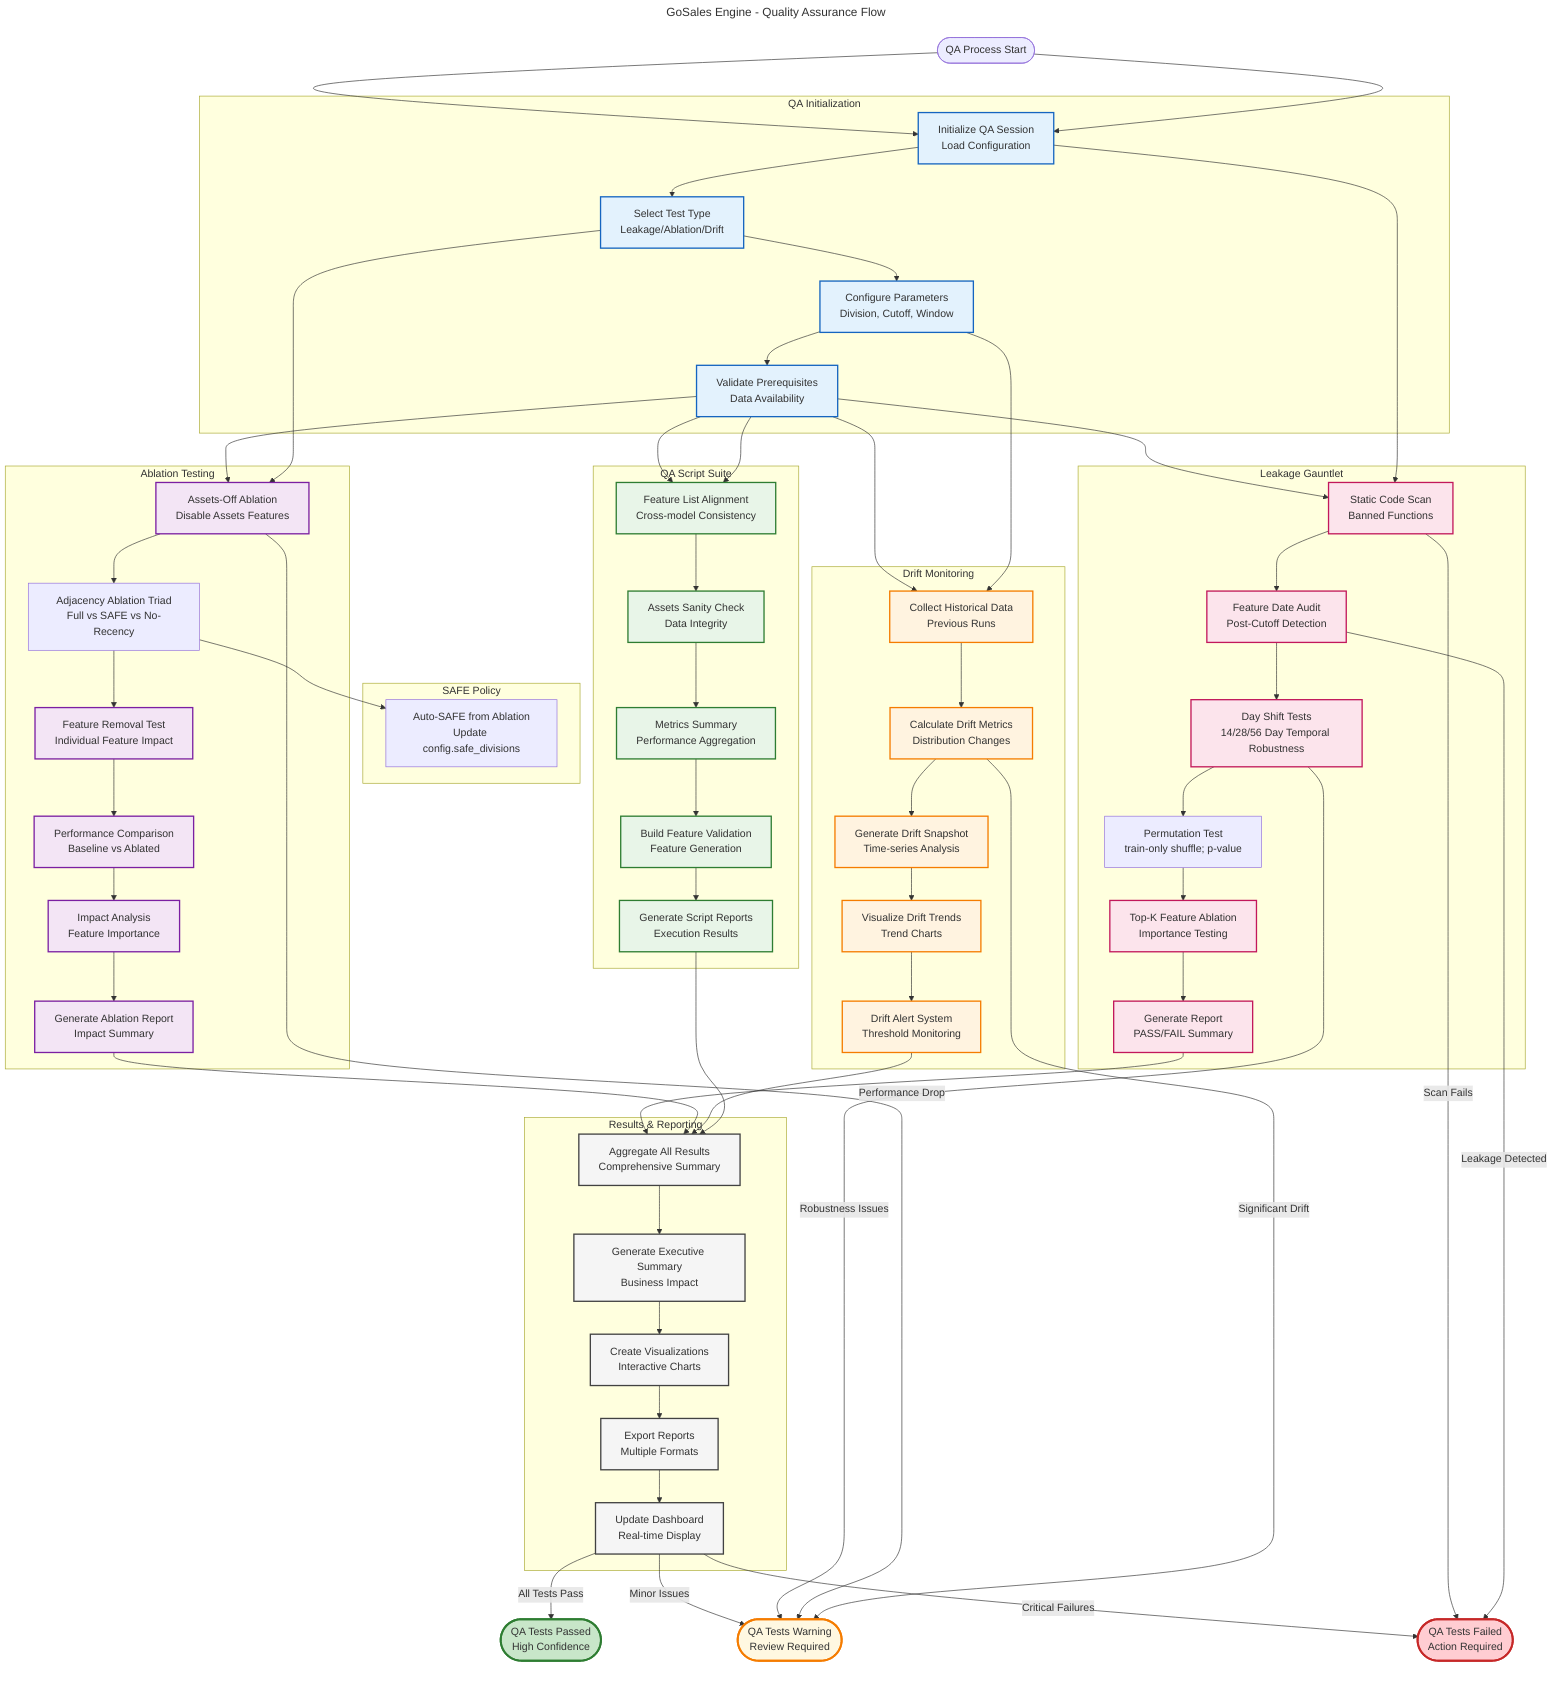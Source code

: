 ---
title: GoSales Engine - Quality Assurance Flow
---

graph TB
    %% Start
    Start([QA Process Start]) --> InitializeQA

    %% Initialization
    subgraph "QA Initialization"
        InitializeQA[Initialize QA Session<br/>Load Configuration]
        SelectTestType[Select Test Type<br/>Leakage/Ablation/Drift]
        ConfigureParameters[Configure Parameters<br/>Division, Cutoff, Window]
        ValidatePrerequisites[Validate Prerequisites<br/>Data Availability]
    end

    %% Leakage Gauntlet Flow
    subgraph "Leakage Gauntlet"
        StaticScan[Static Code Scan<br/>Banned Functions]
        FeatureAudit[Feature Date Audit<br/>Post-Cutoff Detection]
        Shift14Test[Day Shift Tests<br/>14/28/56 Day Temporal Robustness]
        PermutationTest[Permutation Test<br/>train-only shuffle; p-value]
        TopKAblation[Top-K Feature Ablation<br/>Importance Testing]
        ConsolidatedReport[Generate Report<br/>PASS/FAIL Summary]
    end

    %% Ablation Testing Flow
    subgraph "Ablation Testing"
        AssetsOffTest[Assets-Off Ablation<br/>Disable Assets Features]
        AdjacencyTriad[Adjacency Ablation Triad<br/>Full vs SAFE vs No-Recency]
        FeatureRemovalTest[Feature Removal Test<br/>Individual Feature Impact]
        PerformanceComparison[Performance Comparison<br/>Baseline vs Ablated]
        ImpactAnalysis[Impact Analysis<br/>Feature Importance]
        AblationReport[Generate Ablation Report<br/>Impact Summary]
    end

    %% SAFE Policy
    subgraph "SAFE Policy"
        AutoSAFE[Auto-SAFE from Ablation<br/>Update config.safe_divisions]
    end

    %% Drift Monitoring Flow
    subgraph "Drift Monitoring"
        CollectHistoricalData[Collect Historical Data<br/>Previous Runs]
        CalculateDriftMetrics[Calculate Drift Metrics<br/>Distribution Changes]
        GenerateDriftSnapshot[Generate Drift Snapshot<br/>Time-series Analysis]
        VisualizeDriftTrends[Visualize Drift Trends<br/>Trend Charts]
        DriftAlertSystem[Drift Alert System<br/>Threshold Monitoring]
    end

    %% QA Script Execution
    subgraph "QA Script Suite"
        FeatureAlignment[Feature List Alignment<br/>Cross-model Consistency]
        AssetsSanityCheck[Assets Sanity Check<br/>Data Integrity]
        MetricsSummary[Metrics Summary<br/>Performance Aggregation]
        BuildFeatureValidation[Build Feature Validation<br/>Feature Generation]
        ScriptReportGeneration[Generate Script Reports<br/>Execution Results]
    end

    %% Results & Reporting
    subgraph "Results & Reporting"
        AggregateResults[Aggregate All Results<br/>Comprehensive Summary]
        GenerateExecutiveSummary[Generate Executive Summary<br/>Business Impact]
        CreateVisualizations[Create Visualizations<br/>Interactive Charts]
        ExportReports[Export Reports<br/>Multiple Formats]
        UpdateDashboard[Update Dashboard<br/>Real-time Display]
    end

    %% End States
    Success([QA Tests Passed<br/>High Confidence])
    Warning([QA Tests Warning<br/>Review Required])
    Failure([QA Tests Failed<br/>Action Required])

    %% Flow Connections
    Start --> InitializeQA
    InitializeQA --> SelectTestType
    SelectTestType --> ConfigureParameters
    ConfigureParameters --> ValidatePrerequisites

    %% Test Type Branching
    ValidatePrerequisites --> StaticScan
    ValidatePrerequisites --> AssetsOffTest
    ValidatePrerequisites --> CollectHistoricalData
    ValidatePrerequisites --> FeatureAlignment

    %% Leakage Flow
    StaticScan --> FeatureAudit
    FeatureAudit --> Shift14Test
    Shift14Test --> PermutationTest
    PermutationTest --> TopKAblation
    TopKAblation --> ConsolidatedReport

    %% Ablation Flow
    AssetsOffTest --> AdjacencyTriad
    AdjacencyTriad --> FeatureRemovalTest
    FeatureRemovalTest --> PerformanceComparison
    PerformanceComparison --> ImpactAnalysis
    ImpactAnalysis --> AblationReport
    AdjacencyTriad --> AutoSAFE

    %% Drift Flow
    CollectHistoricalData --> CalculateDriftMetrics
    CalculateDriftMetrics --> GenerateDriftSnapshot
    GenerateDriftSnapshot --> VisualizeDriftTrends
    VisualizeDriftTrends --> DriftAlertSystem

    %% Script Flow
    FeatureAlignment --> AssetsSanityCheck
    AssetsSanityCheck --> MetricsSummary
    MetricsSummary --> BuildFeatureValidation
    BuildFeatureValidation --> ScriptReportGeneration

    %% Aggregation
    ConsolidatedReport --> AggregateResults
    AblationReport --> AggregateResults
    DriftAlertSystem --> AggregateResults
    ScriptReportGeneration --> AggregateResults

    %% Final Processing
    AggregateResults --> GenerateExecutiveSummary
    GenerateExecutiveSummary --> CreateVisualizations
    CreateVisualizations --> ExportReports
    ExportReports --> UpdateDashboard

    %% Decision Points
    UpdateDashboard -->|All Tests Pass| Success
    UpdateDashboard -->|Minor Issues| Warning
    UpdateDashboard -->|Critical Failures| Failure

    %% Parallel Processing
    InitializeQA --> StaticScan
    SelectTestType --> AssetsOffTest
    ConfigureParameters --> CollectHistoricalData
    ValidatePrerequisites --> FeatureAlignment

    %% Error Handling
    StaticScan -->|Scan Fails| Failure
    FeatureAudit -->|Leakage Detected| Failure
    Shift14Test -->|Robustness Issues| Warning
    AssetsOffTest -->|Performance Drop| Warning
    CalculateDriftMetrics -->|Significant Drift| Warning

    %% Styling
    classDef init fill:#e3f2fd,stroke:#1565c0,stroke-width:2px
    classDef leakage fill:#fce4ec,stroke:#c2185b,stroke-width:2px
    classDef ablation fill:#f3e5f5,stroke:#7b1fa2,stroke-width:2px
    classDef drift fill:#fff3e0,stroke:#f57c00,stroke-width:2px
    classDef scripts fill:#e8f5e8,stroke:#2e7d32,stroke-width:2px
    classDef results fill:#f5f5f5,stroke:#424242,stroke-width:2px
    classDef success fill:#c8e6c9,stroke:#2e7d32,stroke-width:3px
    classDef warning fill:#fff8e1,stroke:#f57c00,stroke-width:3px
    classDef failure fill:#ffcdd2,stroke:#c62828,stroke-width:3px

    class InitializeQA,SelectTestType,ConfigureParameters,ValidatePrerequisites init
    class StaticScan,FeatureAudit,Shift14Test,TopKAblation,ConsolidatedReport leakage
    class AssetsOffTest,FeatureRemovalTest,PerformanceComparison,ImpactAnalysis,AblationReport ablation
    class CollectHistoricalData,CalculateDriftMetrics,GenerateDriftSnapshot,VisualizeDriftTrends,DriftAlertSystem drift
    class FeatureAlignment,AssetsSanityCheck,MetricsSummary,BuildFeatureValidation,ScriptReportGeneration scripts
    class AggregateResults,GenerateExecutiveSummary,CreateVisualizations,ExportReports,UpdateDashboard results
    class Success success
    class Warning warning
    class Failure failure